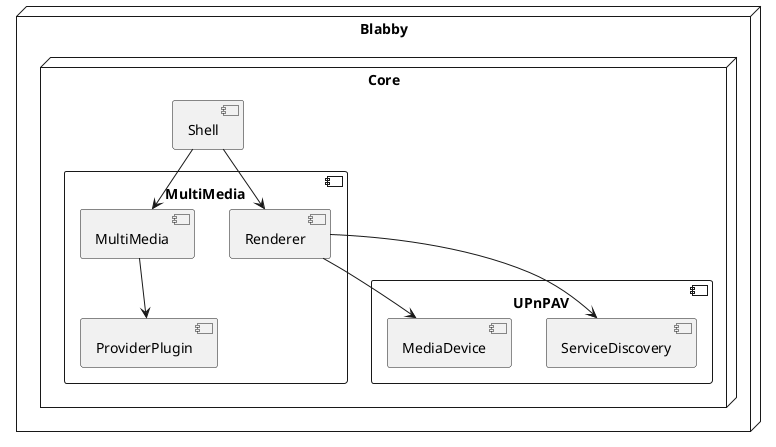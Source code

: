 @startuml inline_umlgraph_1.png
node "Blabby" {
    node "Core" {
        component UPnPAV as upnpav{
            [ServiceDiscovery]
            [MediaDevice]
        }

        component MultiMedia as media {
            [ProviderPlugin]
            [MultiMedia]
            [Renderer]

            [Renderer] --> [MediaDevice]
            [Renderer] --> [ServiceDiscovery]

            [MultiMedia] --> [ProviderPlugin]
        }

        component Shell as shell
        shell --> [MultiMedia]
        shell --> [Renderer]
    }
}
@enduml
